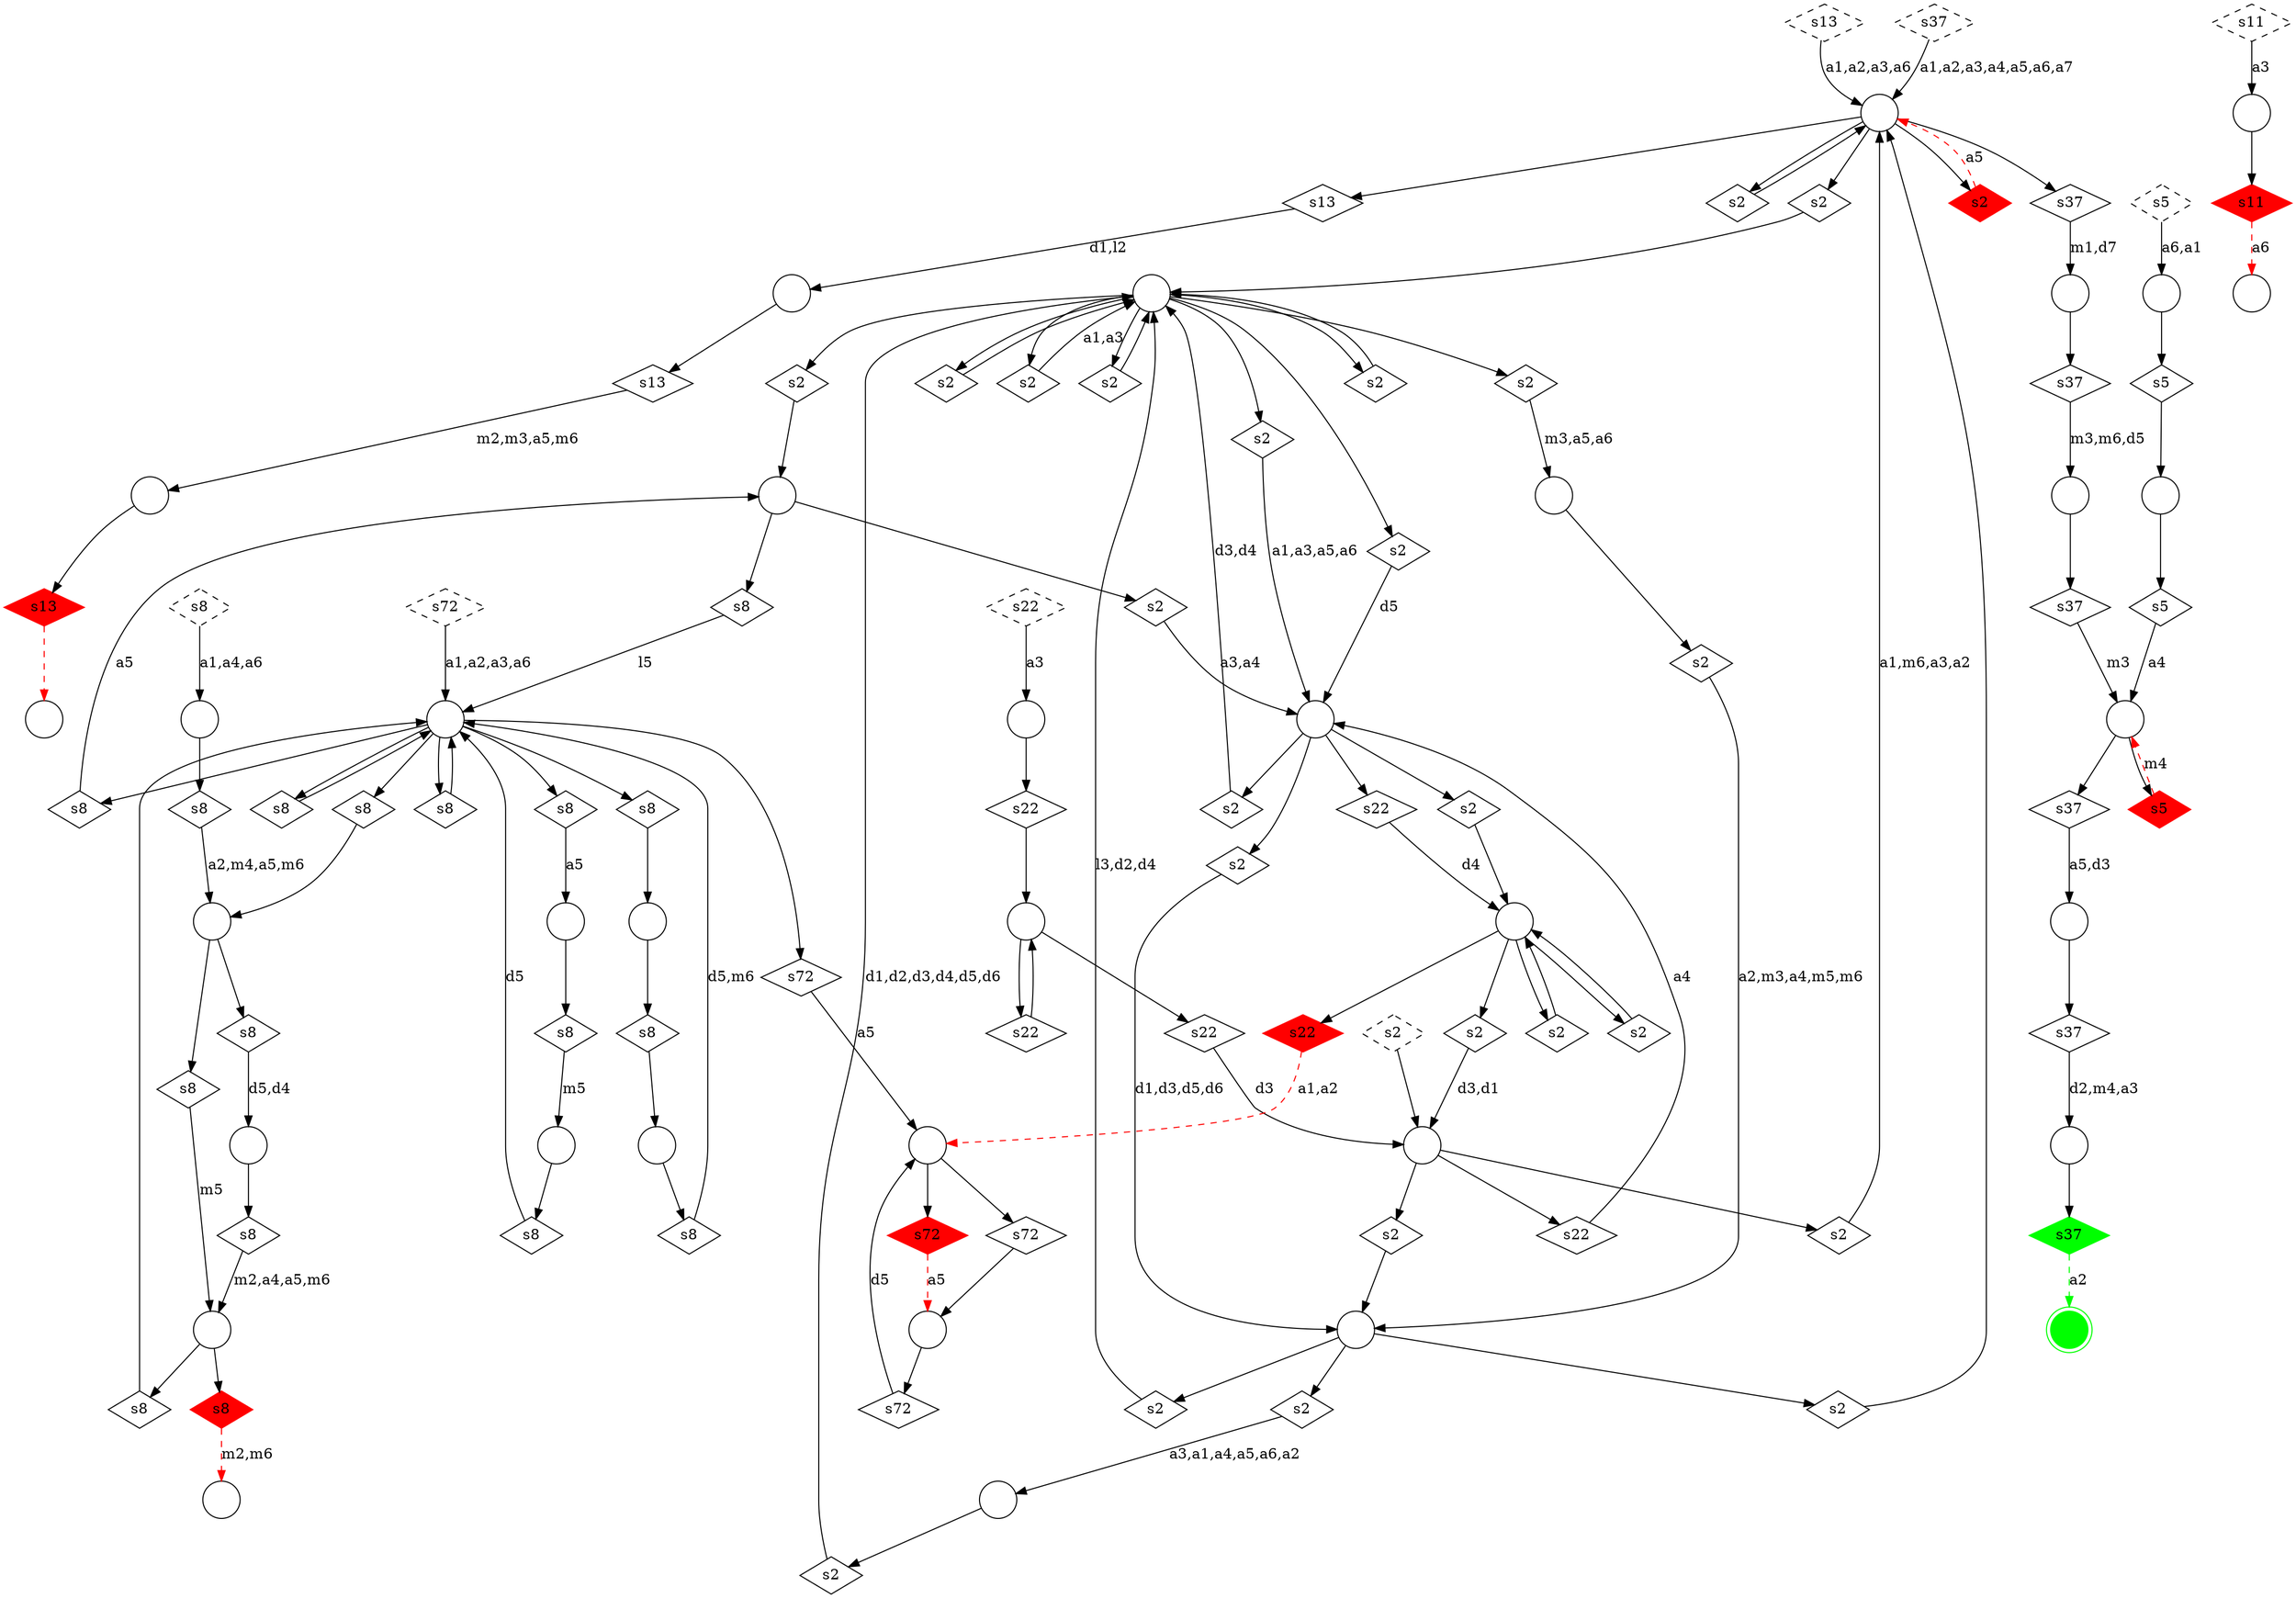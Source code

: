 digraph G {
  m1 [shape=circle,  label=""];
  m15 [shape=circle,  label=""];
  m32 [shape=circle,  label=""];
  m4 [shape=circle,  label=""];
  m30 [shape=circle,  label=""];
  m35 [shape=circle,  label=""];
  m8 [shape=circle,  label=""];
  m25 [shape=circle,  label=""];
  m28 [shape=circle,  label=""];
  m33 [shape=circle,  label=""];
  m19 [shape=circle,  label=""];
  m31 [shape=circle,  label=""];
  m16 [shape=circle,  label=""];
  m2 [shape=circle,  label=""];
  m22 [shape=circle,  label=""];
  m5 [shape=circle,  label=""];
  m9 [shape=circle,  label=""];
  m26 [shape=circle,  label=""];
  m17 [shape=circle,  label=""];
  m3 [shape=circle,  label=""];
  m0 [shape=circle,  label=""];
  m34 [shape=circle,  label=""];
  m12 [shape=circle,  label=""];
  m10 [shape=circle,  label=""];
  m20 [shape=circle,  label=""];
  m23 [shape=circle,  label=""];
  m14 [shape=circle,  label=""];
  m11 [shape=doublecircle, color = "green", style = "filled", label=""];
  m7 [shape=circle,  label=""];
  m21 [shape=circle,  label=""];
  m18 [shape=circle,  label=""];
  m24 [shape=circle,  label=""];
  m27 [shape=circle,  label=""];
  m6 [shape=circle,  label=""];
  m29 [shape=circle,  label=""];
  m13 [shape=circle,  label=""];
  u_s11_0 [shape=diamond, style = "dashed", label="s11"];
  u_s11_1 [shape=diamond, color = "red", style = "filled", label="s11"];
  u_s13_0 [shape=diamond, style = "dashed", label="s13"];
  u_s13_1 [shape=diamond,  label="s13"];
  u_s13_2 [shape=diamond,  label="s13"];
  u_s13_3 [shape=diamond, color = "red", style = "filled", label="s13"];
  u_s2_0 [shape=diamond, style = "dashed", label="s2"];
  u_s2_1 [shape=diamond,  label="s2"];
  u_s2_2 [shape=diamond,  label="s2"];
  u_s2_3 [shape=diamond,  label="s2"];
  u_s2_4 [shape=diamond,  label="s2"];
  u_s2_5 [shape=diamond,  label="s2"];
  u_s2_6 [shape=diamond,  label="s2"];
  u_s2_7 [shape=diamond,  label="s2"];
  u_s2_8 [shape=diamond,  label="s2"];
  u_s2_9 [shape=diamond,  label="s2"];
  u_s2_10 [shape=diamond,  label="s2"];
  u_s2_11 [shape=diamond,  label="s2"];
  u_s2_12 [shape=diamond,  label="s2"];
  u_s2_13 [shape=diamond,  label="s2"];
  u_s2_14 [shape=diamond,  label="s2"];
  u_s2_15 [shape=diamond,  label="s2"];
  u_s2_16 [shape=diamond,  label="s2"];
  u_s2_17 [shape=diamond,  label="s2"];
  u_s2_18 [shape=diamond,  label="s2"];
  u_s2_19 [shape=diamond,  label="s2"];
  u_s2_20 [shape=diamond,  label="s2"];
  u_s2_21 [shape=diamond,  label="s2"];
  u_s2_22 [shape=diamond,  label="s2"];
  u_s2_23 [shape=diamond,  label="s2"];
  u_s2_24 [shape=diamond,  label="s2"];
  u_s2_25 [shape=diamond, color = "red", style = "filled", label="s2"];
  u_s22_0 [shape=diamond, style = "dashed", label="s22"];
  u_s22_1 [shape=diamond,  label="s22"];
  u_s22_2 [shape=diamond,  label="s22"];
  u_s22_3 [shape=diamond,  label="s22"];
  u_s22_4 [shape=diamond,  label="s22"];
  u_s22_5 [shape=diamond,  label="s22"];
  u_s22_6 [shape=diamond, color = "red", style = "filled", label="s22"];
  u_s37_0 [shape=diamond, style = "dashed", label="s37"];
  u_s37_1 [shape=diamond,  label="s37"];
  u_s37_2 [shape=diamond,  label="s37"];
  u_s37_3 [shape=diamond,  label="s37"];
  u_s37_4 [shape=diamond,  label="s37"];
  u_s37_5 [shape=diamond,  label="s37"];
  u_s37_6 [shape=diamond, color = "green", style = "filled", label="s37"];
  u_s5_0 [shape=diamond, style = "dashed", label="s5"];
  u_s5_1 [shape=diamond,  label="s5"];
  u_s5_2 [shape=diamond,  label="s5"];
  u_s5_3 [shape=diamond, color = "red", style = "filled", label="s5"];
  u_s72_0 [shape=diamond, style = "dashed", label="s72"];
  u_s72_1 [shape=diamond,  label="s72"];
  u_s72_2 [shape=diamond,  label="s72"];
  u_s72_3 [shape=diamond,  label="s72"];
  u_s72_4 [shape=diamond, color = "red", style = "filled", label="s72"];
  u_s8_0 [shape=diamond, style = "dashed", label="s8"];
  u_s8_1 [shape=diamond,  label="s8"];
  u_s8_2 [shape=diamond,  label="s8"];
  u_s8_3 [shape=diamond,  label="s8"];
  u_s8_4 [shape=diamond,  label="s8"];
  u_s8_5 [shape=diamond,  label="s8"];
  u_s8_6 [shape=diamond,  label="s8"];
  u_s8_7 [shape=diamond,  label="s8"];
  u_s8_8 [shape=diamond,  label="s8"];
  u_s8_9 [shape=diamond,  label="s8"];
  u_s8_10 [shape=diamond,  label="s8"];
  u_s8_11 [shape=diamond,  label="s8"];
  u_s8_12 [shape=diamond,  label="s8"];
  u_s8_13 [shape=diamond,  label="s8"];
  u_s8_14 [shape=diamond,  label="s8"];
  u_s8_15 [shape=diamond,  label="s8"];
  u_s8_16 [shape=diamond,  label="s8"];
  u_s8_17 [shape=diamond, color = "red", style = "filled", label="s8"];
  u_s11_0 -> m34 [label="a3" ];
  m34 -> u_s11_1 [label="" ];
  u_s11_1 -> m29 [label="a6" , color = "red", style = "dashed"];
  u_s13_0 -> m22 [label="a1,a2,a3,a6" ];
  m22 -> u_s13_1 [label="" ];
  u_s13_1 -> m32 [label="d1,l2" ];
  m32 -> u_s13_2 [label="" ];
  u_s13_2 -> m1 [label="m2,m3,a5,m6" ];
  m1 -> u_s13_3 [label="" ];
  u_s13_3 -> m0 [label="" , color = "red", style = "dashed"];
  u_s2_0 -> m4 [label="" ];
  m4 -> u_s2_1 [label="" ];
  u_s2_1 -> m17 [label="" ];
  m17 -> u_s2_2 [label="" ];
  u_s2_2 -> m7 [label="a3,a1,a4,a5,a6,a2" ];
  m7 -> u_s2_3 [label="" ];
  u_s2_3 -> m23 [label="d1,d2,d3,d4,d5,d6" ];
  m23 -> u_s2_4 [label="" ];
  u_s2_4 -> m35 [label="a1,a3,a5,a6" ];
  m35 -> u_s2_5 [label="" ];
  u_s2_5 -> m17 [label="d1,d3,d5,d6" ];
  m17 -> u_s2_6 [label="" ];
  u_s2_6 -> m22 [label="" ];
  m22 -> u_s2_7 [label="" ];
  u_s2_7 -> m22 [label="" ];
  m22 -> u_s2_8 [label="" ];
  u_s2_8 -> m23 [label="" ];
  m23 -> u_s2_9 [label="" ];
  u_s2_9 -> m23 [label="" ];
  m23 -> u_s2_10 [label="" ];
  u_s2_10 -> m30 [label="" ];
  m30 -> u_s2_11 [label="" ];
  u_s2_11 -> m35 [label="a3,a4" ];
  m35 -> u_s2_12 [label="" ];
  u_s2_12 -> m23 [label="d3,d4" ];
  m23 -> u_s2_13 [label="" ];
  u_s2_13 -> m23 [label="" ];
  m23 -> u_s2_14 [label="" ];
  u_s2_14 -> m23 [label="a1,a3" ];
  m23 -> u_s2_15 [label="" ];
  u_s2_15 -> m23 [label="" ];
  m23 -> u_s2_16 [label="" ];
  u_s2_16 -> m10 [label="m3,a5,a6" ];
  m10 -> u_s2_17 [label="" ];
  u_s2_17 -> m17 [label="a2,m3,a4,m5,m6" ];
  m17 -> u_s2_18 [label="" ];
  u_s2_18 -> m23 [label="l3,d2,d4" ];
  m23 -> u_s2_19 [label="" ];
  u_s2_19 -> m35 [label="d5" ];
  m35 -> u_s2_20 [label="" ];
  u_s2_20 -> m16 [label="" ];
  m16 -> u_s2_21 [label="" ];
  u_s2_21 -> m16 [label="" ];
  m16 -> u_s2_22 [label="" ];
  u_s2_22 -> m16 [label="" ];
  m16 -> u_s2_23 [label="" ];
  u_s2_23 -> m4 [label="d3,d1" ];
  m4 -> u_s2_24 [label="" ];
  u_s2_24 -> m22 [label="a1,m6,a3,a2" ];
  m22 -> u_s2_25 [label="" ];
  u_s2_25 -> m22 [label="a5" , color = "red", style = "dashed"];
  u_s22_0 -> m9 [label="a3" ];
  m9 -> u_s22_1 [label="" ];
  u_s22_1 -> m5 [label="" ];
  m5 -> u_s22_2 [label="" ];
  u_s22_2 -> m5 [label="" ];
  m5 -> u_s22_3 [label="" ];
  u_s22_3 -> m4 [label="d3" ];
  m4 -> u_s22_4 [label="" ];
  u_s22_4 -> m35 [label="a4" ];
  m35 -> u_s22_5 [label="" ];
  u_s22_5 -> m16 [label="d4" ];
  m16 -> u_s22_6 [label="" ];
  u_s22_6 -> m12 [label="a1,a2" , color = "red", style = "dashed"];
  u_s37_0 -> m22 [label="a1,a2,a3,a4,a5,a6,a7" ];
  m22 -> u_s37_1 [label="" ];
  u_s37_1 -> m13 [label="m1,d7" ];
  m13 -> u_s37_2 [label="" ];
  u_s37_2 -> m19 [label="m3,m6,d5" ];
  m19 -> u_s37_3 [label="" ];
  u_s37_3 -> m2 [label="m3" ];
  m2 -> u_s37_4 [label="" ];
  u_s37_4 -> m31 [label="a5,d3" ];
  m31 -> u_s37_5 [label="" ];
  u_s37_5 -> m27 [label="d2,m4,a3" ];
  m27 -> u_s37_6 [label="" ];
  u_s37_6 -> m11 [label="a2" , color = "green", style = "dashed"];
  u_s5_0 -> m20 [label="a6,a1" ];
  m20 -> u_s5_1 [label="" ];
  u_s5_1 -> m6 [label="" ];
  m6 -> u_s5_2 [label="" ];
  u_s5_2 -> m2 [label="a4" ];
  m2 -> u_s5_3 [label="" ];
  u_s5_3 -> m2 [label="m4" , color = "red", style = "dashed"];
  u_s72_0 -> m15 [label="a1,a2,a3,a6" ];
  m15 -> u_s72_1 [label="" ];
  u_s72_1 -> m12 [label="a5" ];
  m12 -> u_s72_2 [label="" ];
  u_s72_2 -> m25 [label="" ];
  m25 -> u_s72_3 [label="" ];
  u_s72_3 -> m12 [label="d5" ];
  m12 -> u_s72_4 [label="" ];
  u_s72_4 -> m25 [label="a5" , color = "red", style = "dashed"];
  u_s8_0 -> m24 [label="a1,a4,a6" ];
  m24 -> u_s8_1 [label="" ];
  u_s8_1 -> m18 [label="a2,m4,a5,m6" ];
  m18 -> u_s8_2 [label="" ];
  u_s8_2 -> m3 [label="m5" ];
  m3 -> u_s8_3 [label="" ];
  u_s8_3 -> m15 [label="" ];
  m15 -> u_s8_4 [label="" ];
  u_s8_4 -> m15 [label="" ];
  m15 -> u_s8_5 [label="" ];
  u_s8_5 -> m14 [label="" ];
  m14 -> u_s8_6 [label="" ];
  u_s8_6 -> m8 [label="" ];
  m8 -> u_s8_7 [label="" ];
  u_s8_7 -> m15 [label="d5,m6" ];
  m15 -> u_s8_8 [label="" ];
  u_s8_8 -> m28 [label="a5" ];
  m28 -> u_s8_9 [label="" ];
  u_s8_9 -> m21 [label="m5" ];
  m21 -> u_s8_10 [label="" ];
  u_s8_10 -> m15 [label="d5" ];
  m15 -> u_s8_11 [label="" ];
  u_s8_11 -> m30 [label="a5" ];
  m30 -> u_s8_12 [label="" ];
  u_s8_12 -> m15 [label="l5" ];
  m15 -> u_s8_13 [label="" ];
  u_s8_13 -> m15 [label="" ];
  m15 -> u_s8_14 [label="" ];
  u_s8_14 -> m18 [label="" ];
  m18 -> u_s8_15 [label="" ];
  u_s8_15 -> m26 [label="d5,d4" ];
  m26 -> u_s8_16 [label="" ];
  u_s8_16 -> m3 [label="m2,a4,a5,m6" ];
  m3 -> u_s8_17 [label="" ];
  u_s8_17 -> m33 [label="m2,m6" , color = "red", style = "dashed"];
}
